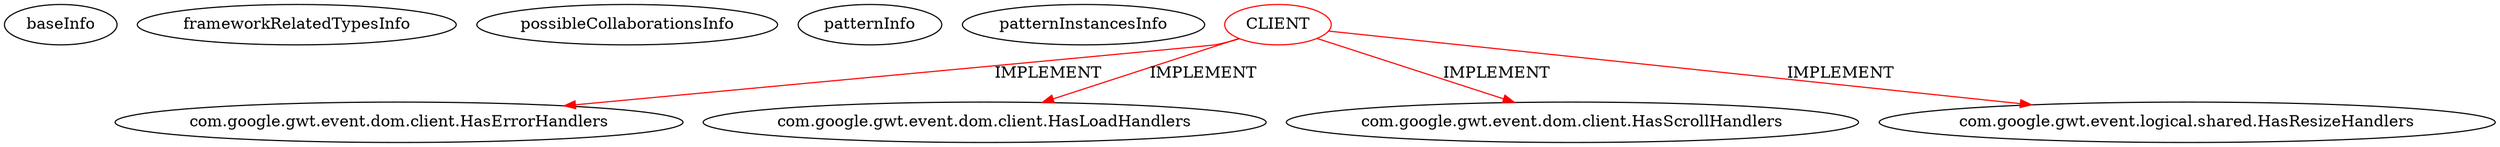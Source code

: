 digraph {
baseInfo[graphId=2068,category="pattern",isAnonymous=false,possibleRelation=false]
frameworkRelatedTypesInfo[0="com.google.gwt.event.logical.shared.HasResizeHandlers",1="com.google.gwt.event.dom.client.HasErrorHandlers",2="com.google.gwt.event.dom.client.HasScrollHandlers",3="com.google.gwt.event.dom.client.HasLoadHandlers"]
possibleCollaborationsInfo[]
patternInfo[frequency=2.0,patternRootClient=0]
patternInstancesInfo[0="mguiral-GwtSvgLib~/mguiral-GwtSvgLib/GwtSvgLib-master/src/gwt/html5/svg/client/user/events/HasDocumentHandlers.java~HasDocumentHandlers~3970",1="mguiral-GwtSvgLib~/mguiral-GwtSvgLib/GwtSvgLib-master/src/gwt/html5/svg/client/user/ui/SVGWidget.java~SVGWidget~3992"]
2[label="com.google.gwt.event.dom.client.HasErrorHandlers",vertexType="FRAMEWORK_INTERFACE_TYPE",isFrameworkType=false]
0[label="CLIENT",vertexType="ROOT_CLIENT_CLASS_DECLARATION",isFrameworkType=false,color=red]
1[label="com.google.gwt.event.dom.client.HasLoadHandlers",vertexType="FRAMEWORK_INTERFACE_TYPE",isFrameworkType=false]
4[label="com.google.gwt.event.dom.client.HasScrollHandlers",vertexType="FRAMEWORK_INTERFACE_TYPE",isFrameworkType=false]
3[label="com.google.gwt.event.logical.shared.HasResizeHandlers",vertexType="FRAMEWORK_INTERFACE_TYPE",isFrameworkType=false]
0->3[label="IMPLEMENT",color=red]
0->2[label="IMPLEMENT",color=red]
0->4[label="IMPLEMENT",color=red]
0->1[label="IMPLEMENT",color=red]
}

